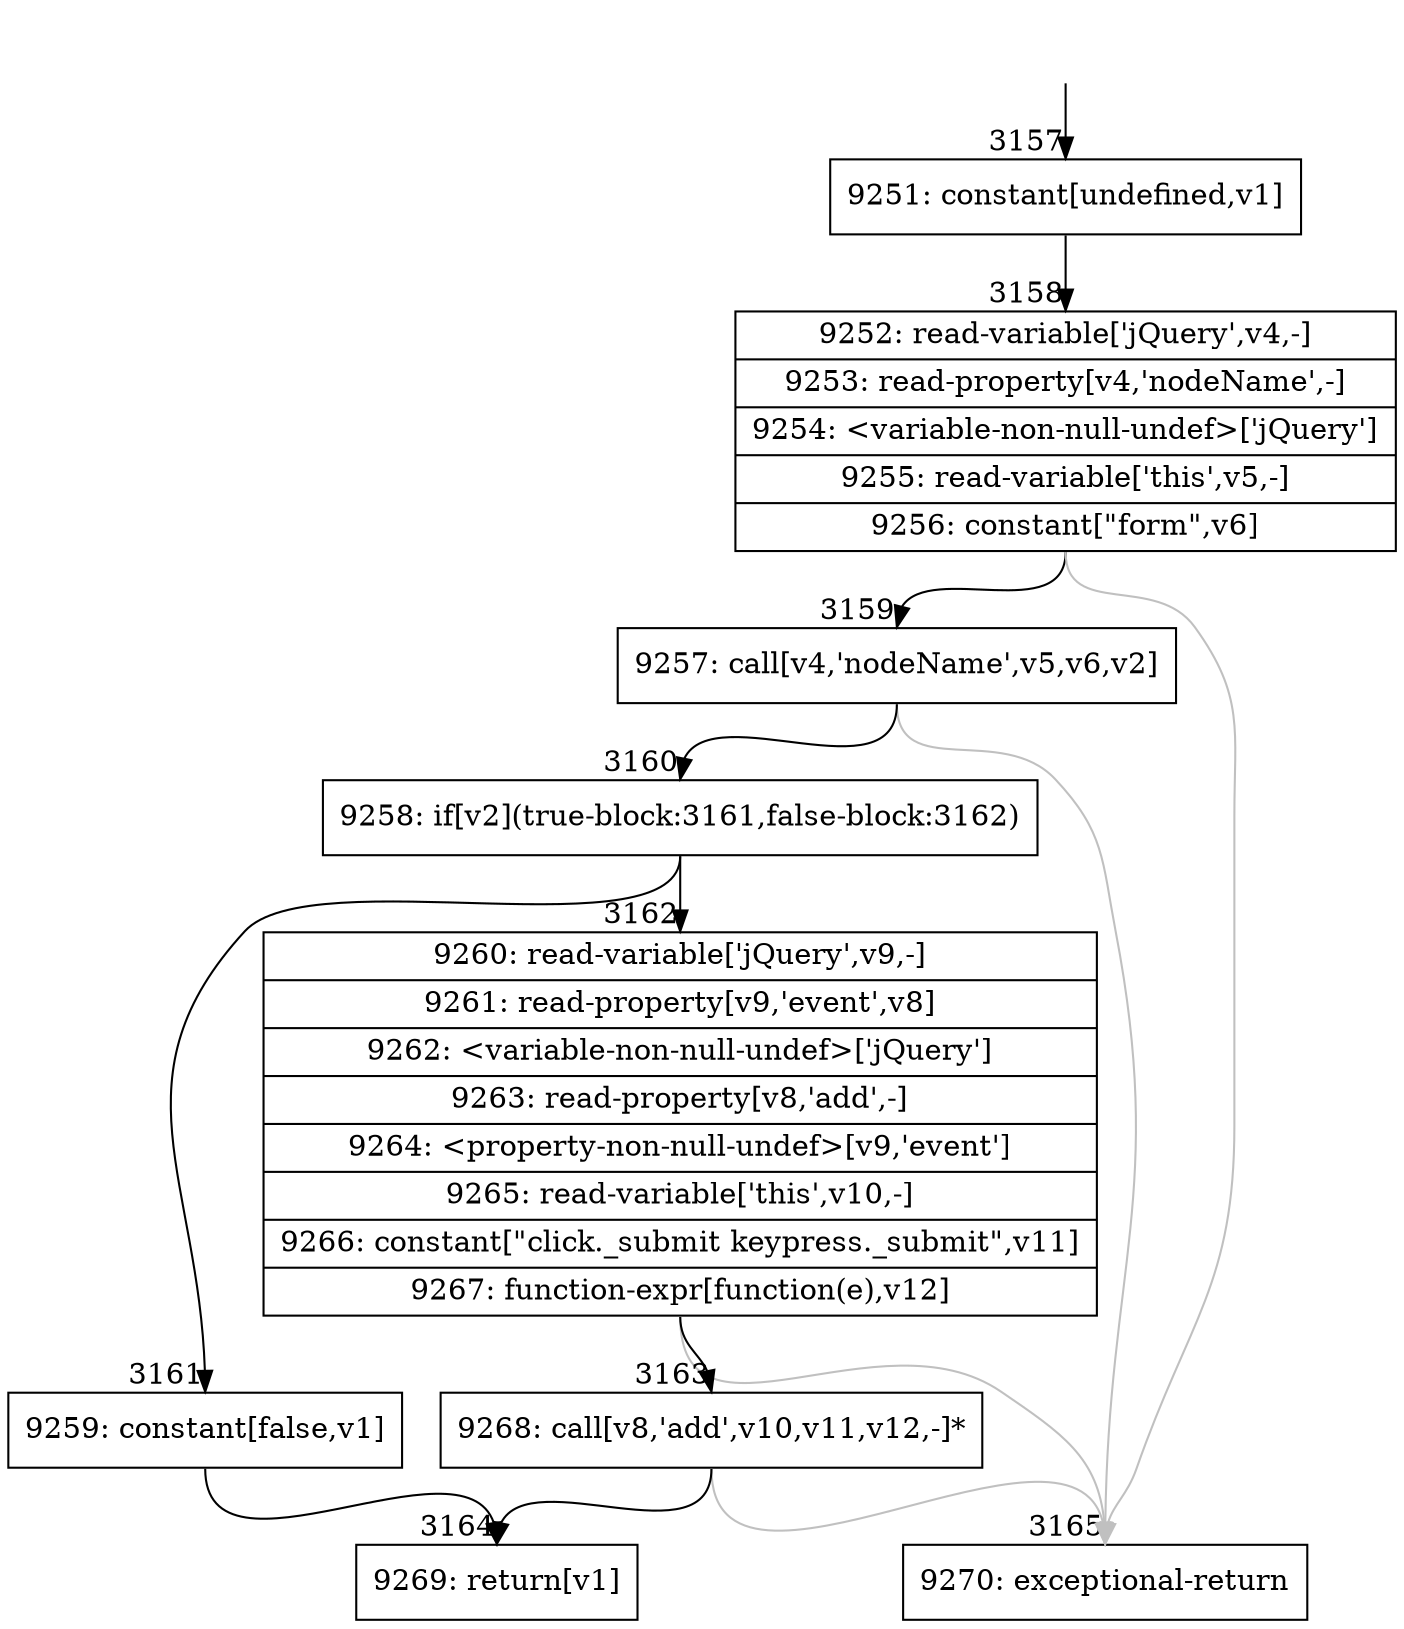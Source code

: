 digraph {
rankdir="TD"
BB_entry193[shape=none,label=""];
BB_entry193 -> BB3157 [tailport=s, headport=n, headlabel="    3157"]
BB3157 [shape=record label="{9251: constant[undefined,v1]}" ] 
BB3157 -> BB3158 [tailport=s, headport=n, headlabel="      3158"]
BB3158 [shape=record label="{9252: read-variable['jQuery',v4,-]|9253: read-property[v4,'nodeName',-]|9254: \<variable-non-null-undef\>['jQuery']|9255: read-variable['this',v5,-]|9256: constant[\"form\",v6]}" ] 
BB3158 -> BB3159 [tailport=s, headport=n, headlabel="      3159"]
BB3158 -> BB3165 [tailport=s, headport=n, color=gray, headlabel="      3165"]
BB3159 [shape=record label="{9257: call[v4,'nodeName',v5,v6,v2]}" ] 
BB3159 -> BB3160 [tailport=s, headport=n, headlabel="      3160"]
BB3159 -> BB3165 [tailport=s, headport=n, color=gray]
BB3160 [shape=record label="{9258: if[v2](true-block:3161,false-block:3162)}" ] 
BB3160 -> BB3161 [tailport=s, headport=n, headlabel="      3161"]
BB3160 -> BB3162 [tailport=s, headport=n, headlabel="      3162"]
BB3161 [shape=record label="{9259: constant[false,v1]}" ] 
BB3161 -> BB3164 [tailport=s, headport=n, headlabel="      3164"]
BB3162 [shape=record label="{9260: read-variable['jQuery',v9,-]|9261: read-property[v9,'event',v8]|9262: \<variable-non-null-undef\>['jQuery']|9263: read-property[v8,'add',-]|9264: \<property-non-null-undef\>[v9,'event']|9265: read-variable['this',v10,-]|9266: constant[\"click._submit keypress._submit\",v11]|9267: function-expr[function(e),v12]}" ] 
BB3162 -> BB3163 [tailport=s, headport=n, headlabel="      3163"]
BB3162 -> BB3165 [tailport=s, headport=n, color=gray]
BB3163 [shape=record label="{9268: call[v8,'add',v10,v11,v12,-]*}" ] 
BB3163 -> BB3164 [tailport=s, headport=n]
BB3163 -> BB3165 [tailport=s, headport=n, color=gray]
BB3164 [shape=record label="{9269: return[v1]}" ] 
BB3165 [shape=record label="{9270: exceptional-return}" ] 
}
